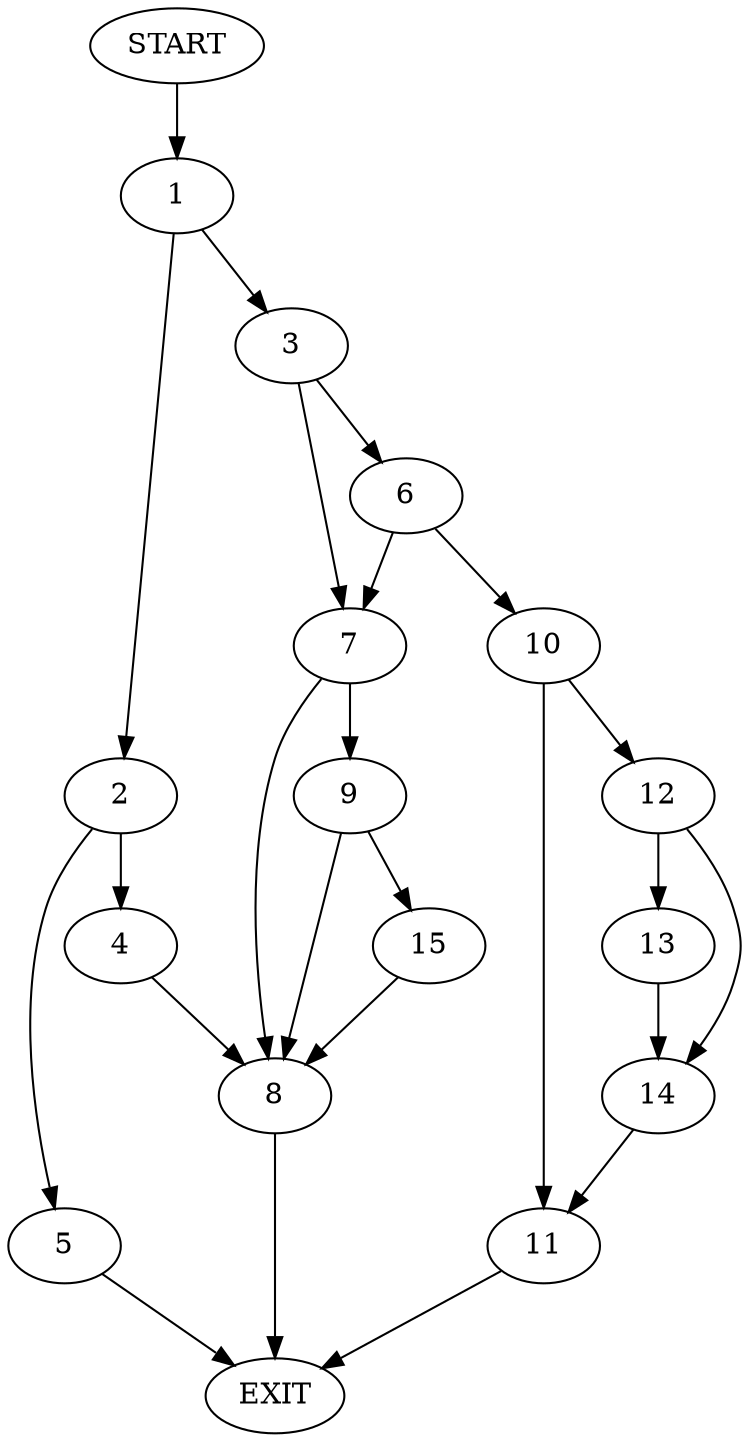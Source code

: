 digraph {
0 [label="START"]
16 [label="EXIT"]
0 -> 1
1 -> 2
1 -> 3
2 -> 4
2 -> 5
3 -> 6
3 -> 7
7 -> 8
7 -> 9
6 -> 10
6 -> 7
10 -> 11
10 -> 12
12 -> 13
12 -> 14
11 -> 16
13 -> 14
14 -> 11
8 -> 16
9 -> 15
9 -> 8
15 -> 8
4 -> 8
5 -> 16
}
